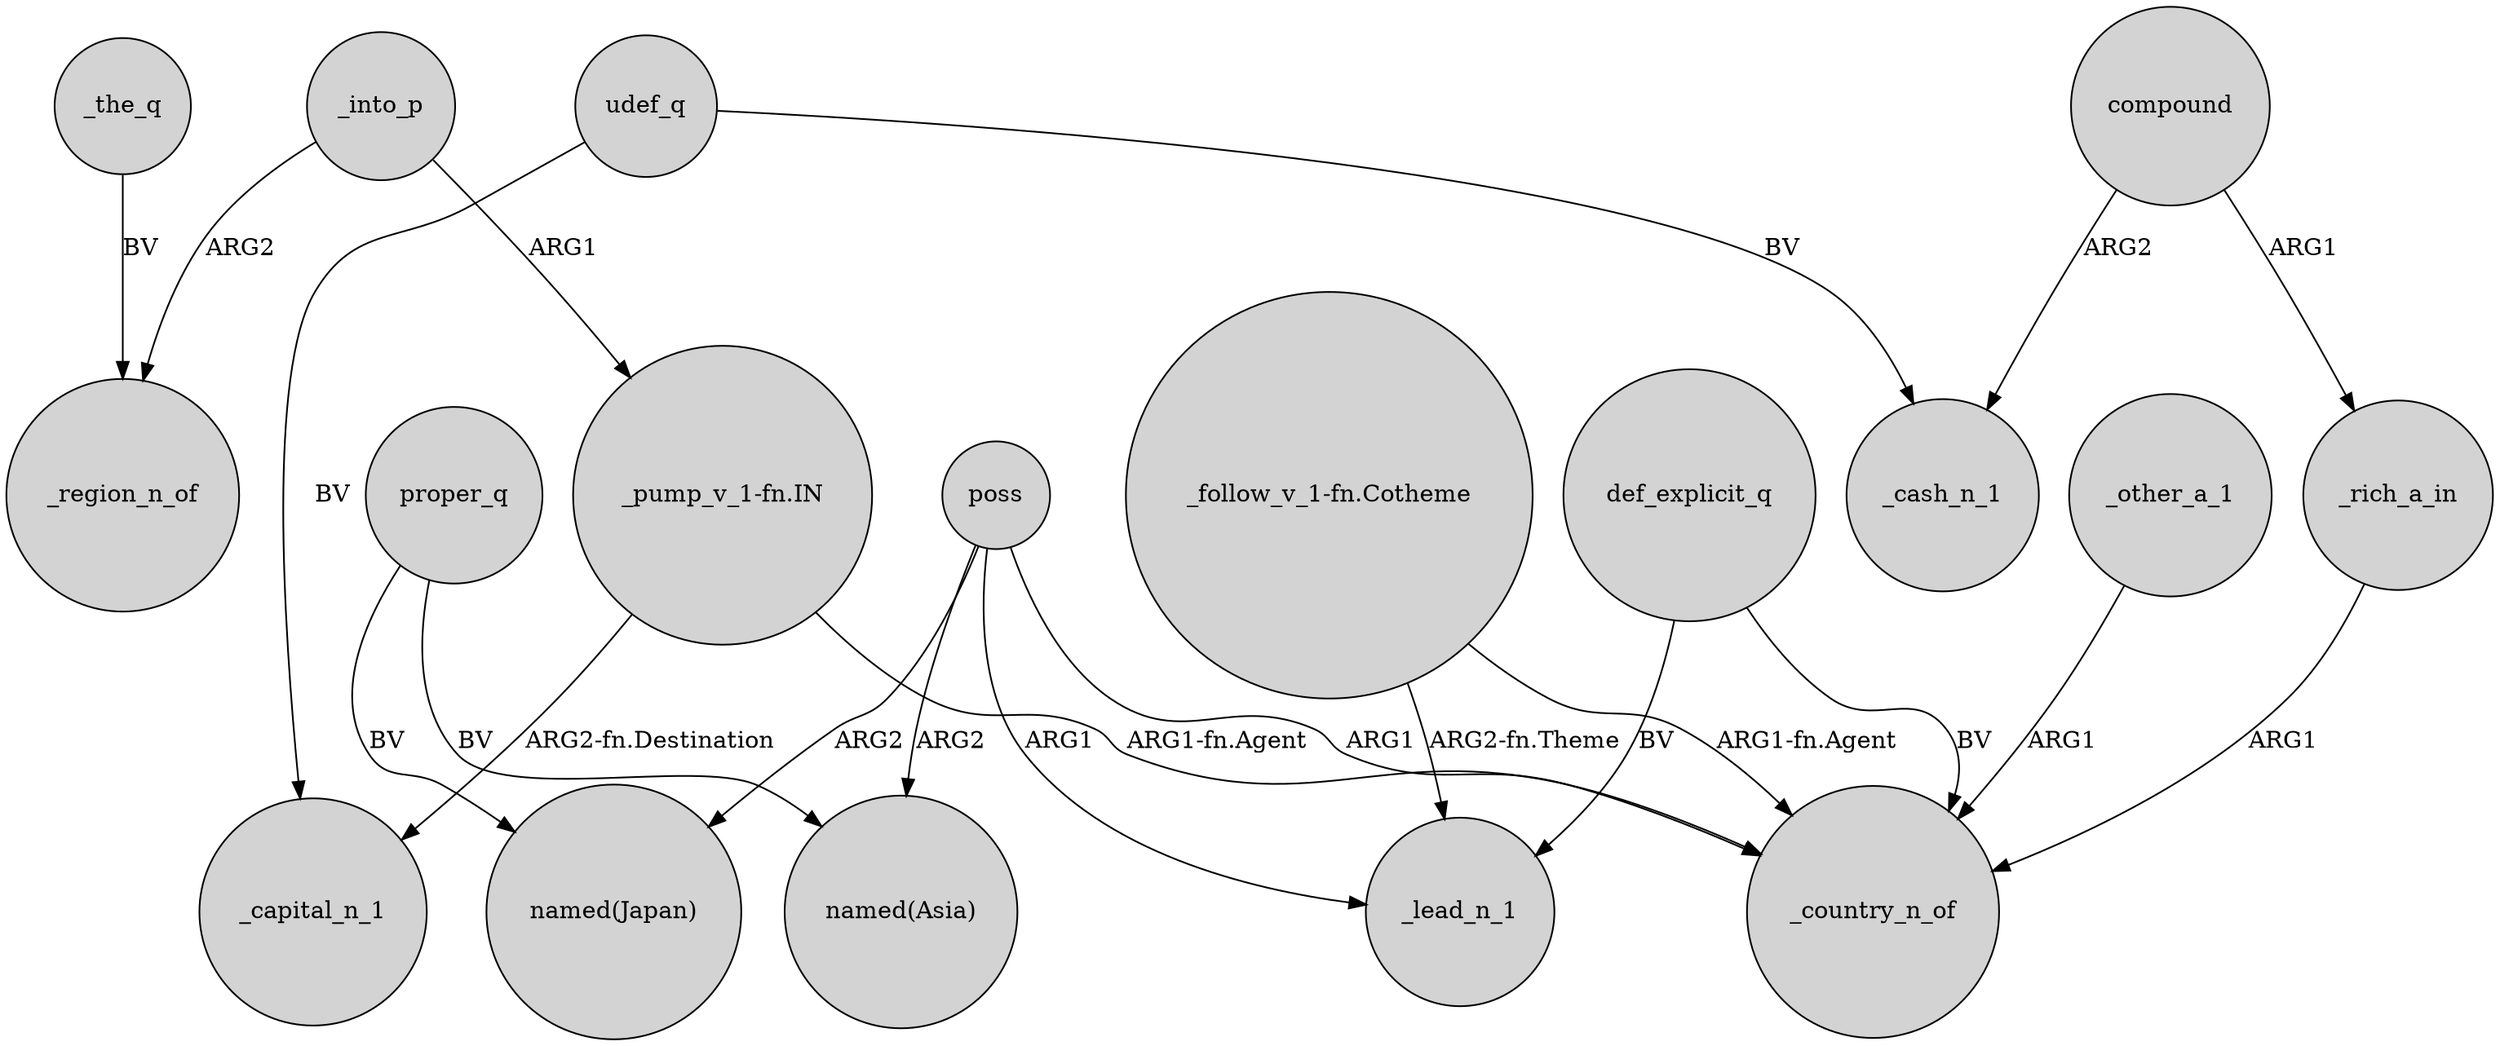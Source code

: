 digraph {
	node [shape=circle style=filled]
	"_pump_v_1-fn.IN" -> _capital_n_1 [label="ARG2-fn.Destination"]
	poss -> "named(Asia)" [label=ARG2]
	"_pump_v_1-fn.IN" -> _country_n_of [label="ARG1-fn.Agent"]
	udef_q -> _cash_n_1 [label=BV]
	_into_p -> _region_n_of [label=ARG2]
	def_explicit_q -> _lead_n_1 [label=BV]
	"_follow_v_1-fn.Cotheme" -> _country_n_of [label="ARG1-fn.Agent"]
	proper_q -> "named(Japan)" [label=BV]
	"_follow_v_1-fn.Cotheme" -> _lead_n_1 [label="ARG2-fn.Theme"]
	poss -> "named(Japan)" [label=ARG2]
	def_explicit_q -> _country_n_of [label=BV]
	_other_a_1 -> _country_n_of [label=ARG1]
	poss -> _country_n_of [label=ARG1]
	poss -> _lead_n_1 [label=ARG1]
	compound -> _rich_a_in [label=ARG1]
	compound -> _cash_n_1 [label=ARG2]
	_into_p -> "_pump_v_1-fn.IN" [label=ARG1]
	_rich_a_in -> _country_n_of [label=ARG1]
	proper_q -> "named(Asia)" [label=BV]
	_the_q -> _region_n_of [label=BV]
	udef_q -> _capital_n_1 [label=BV]
}

